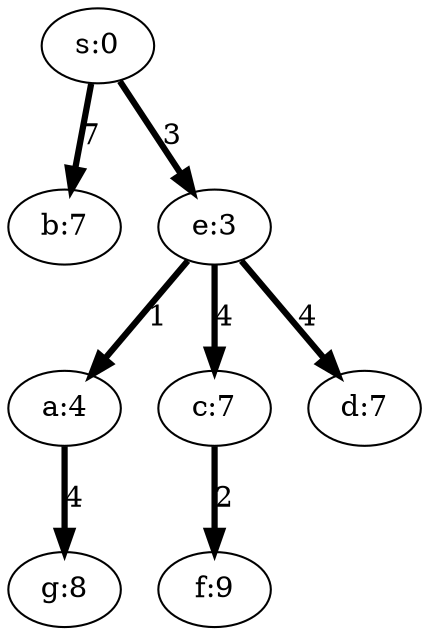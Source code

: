 Digraph {
a [ label="a:4" ];
b [ label="b:7" ];
c [ label="c:7" ];
d [ label="d:7" ];
e [ label="e:3" ];
f [ label="f:9" ];
g [ label="g:8" ];
s [ label="s:0" ];
a->g[label="4", penwidth=3];
c->f[label="2", penwidth=3];
e->a[label="1", penwidth=3];
e->c[label="4", penwidth=3];
e->d[label="4", penwidth=3];
s->b[label="7", penwidth=3];
s->e[label="3", penwidth=3];
}